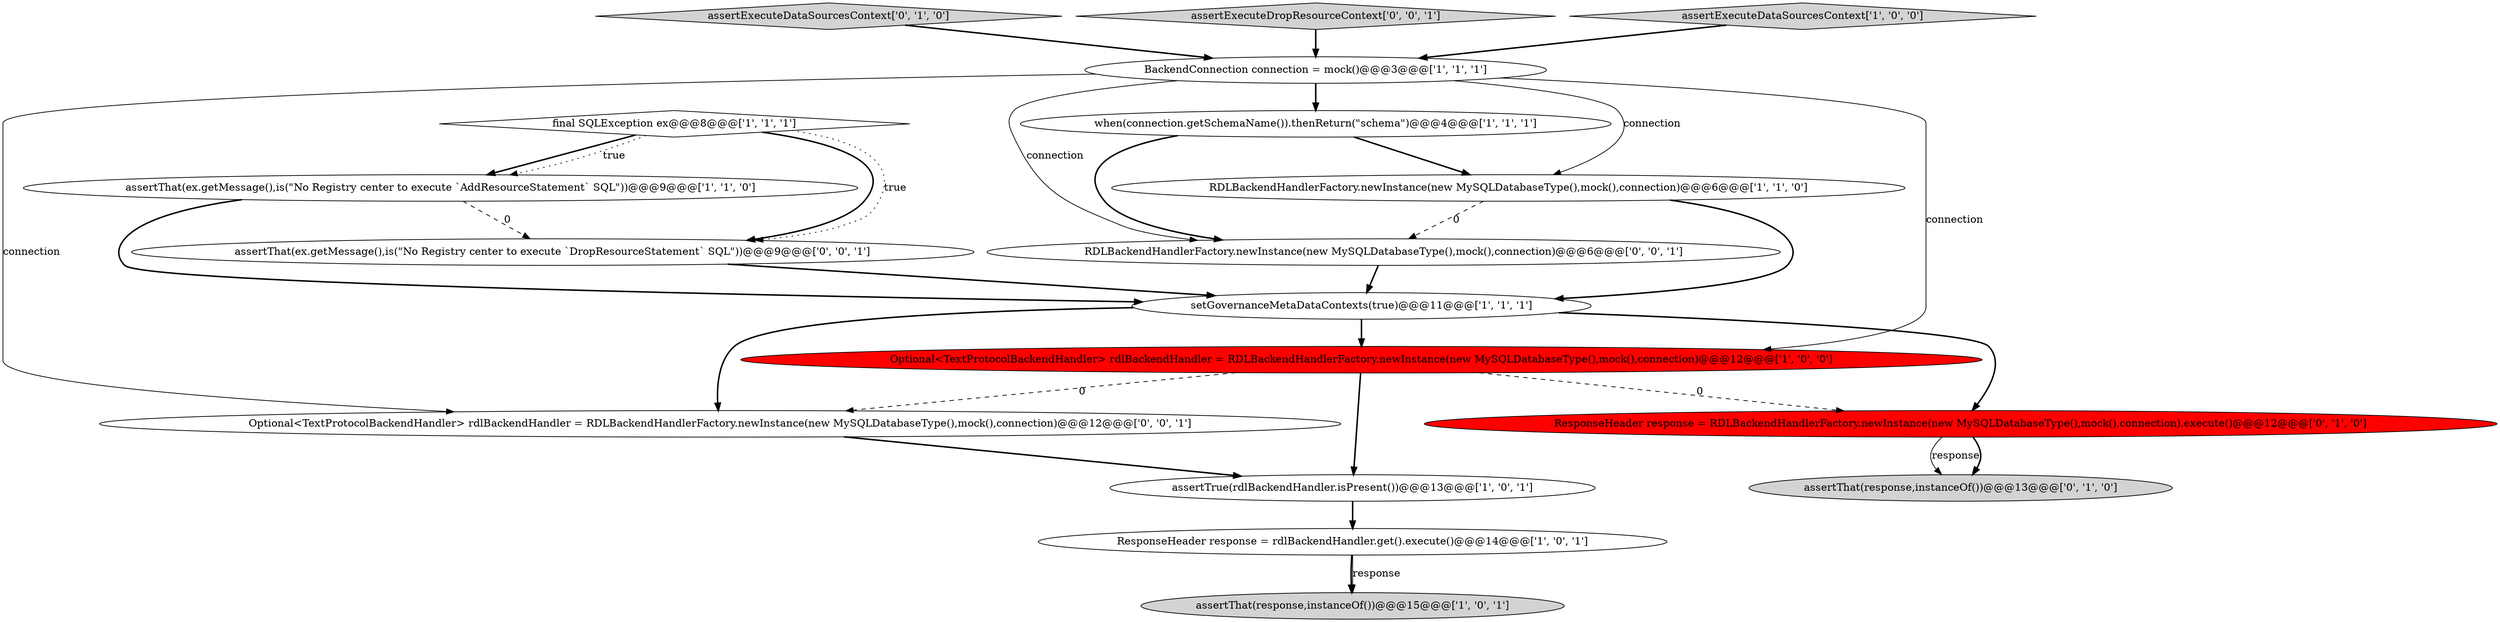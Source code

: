 digraph {
5 [style = filled, label = "ResponseHeader response = rdlBackendHandler.get().execute()@@@14@@@['1', '0', '1']", fillcolor = white, shape = ellipse image = "AAA0AAABBB1BBB"];
10 [style = filled, label = "setGovernanceMetaDataContexts(true)@@@11@@@['1', '1', '1']", fillcolor = white, shape = ellipse image = "AAA0AAABBB1BBB"];
8 [style = filled, label = "final SQLException ex@@@8@@@['1', '1', '1']", fillcolor = white, shape = diamond image = "AAA0AAABBB1BBB"];
11 [style = filled, label = "ResponseHeader response = RDLBackendHandlerFactory.newInstance(new MySQLDatabaseType(),mock(),connection).execute()@@@12@@@['0', '1', '0']", fillcolor = red, shape = ellipse image = "AAA1AAABBB2BBB"];
3 [style = filled, label = "assertThat(response,instanceOf())@@@15@@@['1', '0', '1']", fillcolor = lightgray, shape = ellipse image = "AAA0AAABBB1BBB"];
0 [style = filled, label = "assertThat(ex.getMessage(),is(\"No Registry center to execute `AddResourceStatement` SQL\"))@@@9@@@['1', '1', '0']", fillcolor = white, shape = ellipse image = "AAA0AAABBB1BBB"];
12 [style = filled, label = "assertExecuteDataSourcesContext['0', '1', '0']", fillcolor = lightgray, shape = diamond image = "AAA0AAABBB2BBB"];
1 [style = filled, label = "assertTrue(rdlBackendHandler.isPresent())@@@13@@@['1', '0', '1']", fillcolor = white, shape = ellipse image = "AAA0AAABBB1BBB"];
17 [style = filled, label = "assertExecuteDropResourceContext['0', '0', '1']", fillcolor = lightgray, shape = diamond image = "AAA0AAABBB3BBB"];
16 [style = filled, label = "assertThat(ex.getMessage(),is(\"No Registry center to execute `DropResourceStatement` SQL\"))@@@9@@@['0', '0', '1']", fillcolor = white, shape = ellipse image = "AAA0AAABBB3BBB"];
14 [style = filled, label = "Optional<TextProtocolBackendHandler> rdlBackendHandler = RDLBackendHandlerFactory.newInstance(new MySQLDatabaseType(),mock(),connection)@@@12@@@['0', '0', '1']", fillcolor = white, shape = ellipse image = "AAA0AAABBB3BBB"];
6 [style = filled, label = "when(connection.getSchemaName()).thenReturn(\"schema\")@@@4@@@['1', '1', '1']", fillcolor = white, shape = ellipse image = "AAA0AAABBB1BBB"];
9 [style = filled, label = "BackendConnection connection = mock()@@@3@@@['1', '1', '1']", fillcolor = white, shape = ellipse image = "AAA0AAABBB1BBB"];
7 [style = filled, label = "assertExecuteDataSourcesContext['1', '0', '0']", fillcolor = lightgray, shape = diamond image = "AAA0AAABBB1BBB"];
13 [style = filled, label = "assertThat(response,instanceOf())@@@13@@@['0', '1', '0']", fillcolor = lightgray, shape = ellipse image = "AAA0AAABBB2BBB"];
15 [style = filled, label = "RDLBackendHandlerFactory.newInstance(new MySQLDatabaseType(),mock(),connection)@@@6@@@['0', '0', '1']", fillcolor = white, shape = ellipse image = "AAA0AAABBB3BBB"];
4 [style = filled, label = "Optional<TextProtocolBackendHandler> rdlBackendHandler = RDLBackendHandlerFactory.newInstance(new MySQLDatabaseType(),mock(),connection)@@@12@@@['1', '0', '0']", fillcolor = red, shape = ellipse image = "AAA1AAABBB1BBB"];
2 [style = filled, label = "RDLBackendHandlerFactory.newInstance(new MySQLDatabaseType(),mock(),connection)@@@6@@@['1', '1', '0']", fillcolor = white, shape = ellipse image = "AAA0AAABBB1BBB"];
1->5 [style = bold, label=""];
5->3 [style = bold, label=""];
8->16 [style = bold, label=""];
15->10 [style = bold, label=""];
10->14 [style = bold, label=""];
16->10 [style = bold, label=""];
17->9 [style = bold, label=""];
8->16 [style = dotted, label="true"];
0->16 [style = dashed, label="0"];
9->2 [style = solid, label="connection"];
2->10 [style = bold, label=""];
12->9 [style = bold, label=""];
9->4 [style = solid, label="connection"];
14->1 [style = bold, label=""];
6->15 [style = bold, label=""];
9->6 [style = bold, label=""];
6->2 [style = bold, label=""];
2->15 [style = dashed, label="0"];
8->0 [style = bold, label=""];
7->9 [style = bold, label=""];
5->3 [style = solid, label="response"];
0->10 [style = bold, label=""];
9->15 [style = solid, label="connection"];
11->13 [style = solid, label="response"];
11->13 [style = bold, label=""];
10->4 [style = bold, label=""];
8->0 [style = dotted, label="true"];
4->1 [style = bold, label=""];
9->14 [style = solid, label="connection"];
4->14 [style = dashed, label="0"];
4->11 [style = dashed, label="0"];
10->11 [style = bold, label=""];
}
